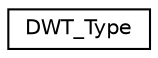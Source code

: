 digraph "Graphical Class Hierarchy"
{
 // LATEX_PDF_SIZE
  edge [fontname="Helvetica",fontsize="10",labelfontname="Helvetica",labelfontsize="10"];
  node [fontname="Helvetica",fontsize="10",shape=record];
  rankdir="LR";
  Node0 [label="DWT_Type",height=0.2,width=0.4,color="black", fillcolor="white", style="filled",URL="$structDWT__Type.html",tooltip="Structure type to access the Data Watchpoint and Trace Register (DWT)."];
}
